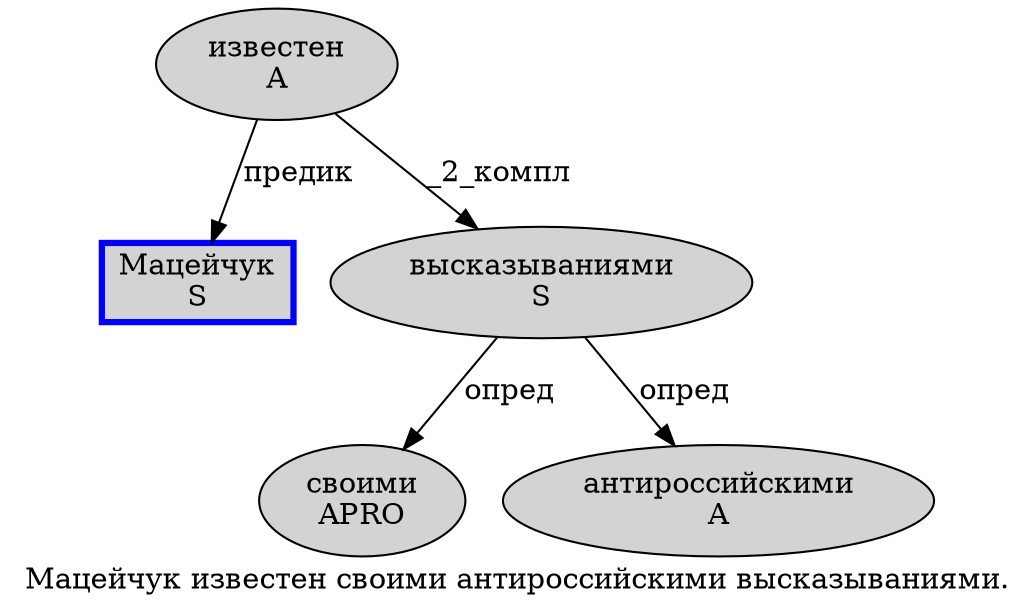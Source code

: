 digraph SENTENCE_1162 {
	graph [label="Мацейчук известен своими антироссийскими высказываниями."]
	node [style=filled]
		0 [label="Мацейчук
S" color=blue fillcolor=lightgray penwidth=3 shape=box]
		1 [label="известен
A" color="" fillcolor=lightgray penwidth=1 shape=ellipse]
		2 [label="своими
APRO" color="" fillcolor=lightgray penwidth=1 shape=ellipse]
		3 [label="антироссийскими
A" color="" fillcolor=lightgray penwidth=1 shape=ellipse]
		4 [label="высказываниями
S" color="" fillcolor=lightgray penwidth=1 shape=ellipse]
			1 -> 0 [label="предик"]
			1 -> 4 [label="_2_компл"]
			4 -> 2 [label="опред"]
			4 -> 3 [label="опред"]
}